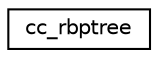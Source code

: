 digraph "Graphical Class Hierarchy"
{
 // LATEX_PDF_SIZE
  edge [fontname="Helvetica",fontsize="10",labelfontname="Helvetica",labelfontsize="10"];
  node [fontname="Helvetica",fontsize="10",shape=record];
  rankdir="LR";
  Node0 [label="cc_rbptree",height=0.2,width=0.4,color="black", fillcolor="white", style="filled",URL="$structcc__rbptree.html",tooltip=" "];
}
